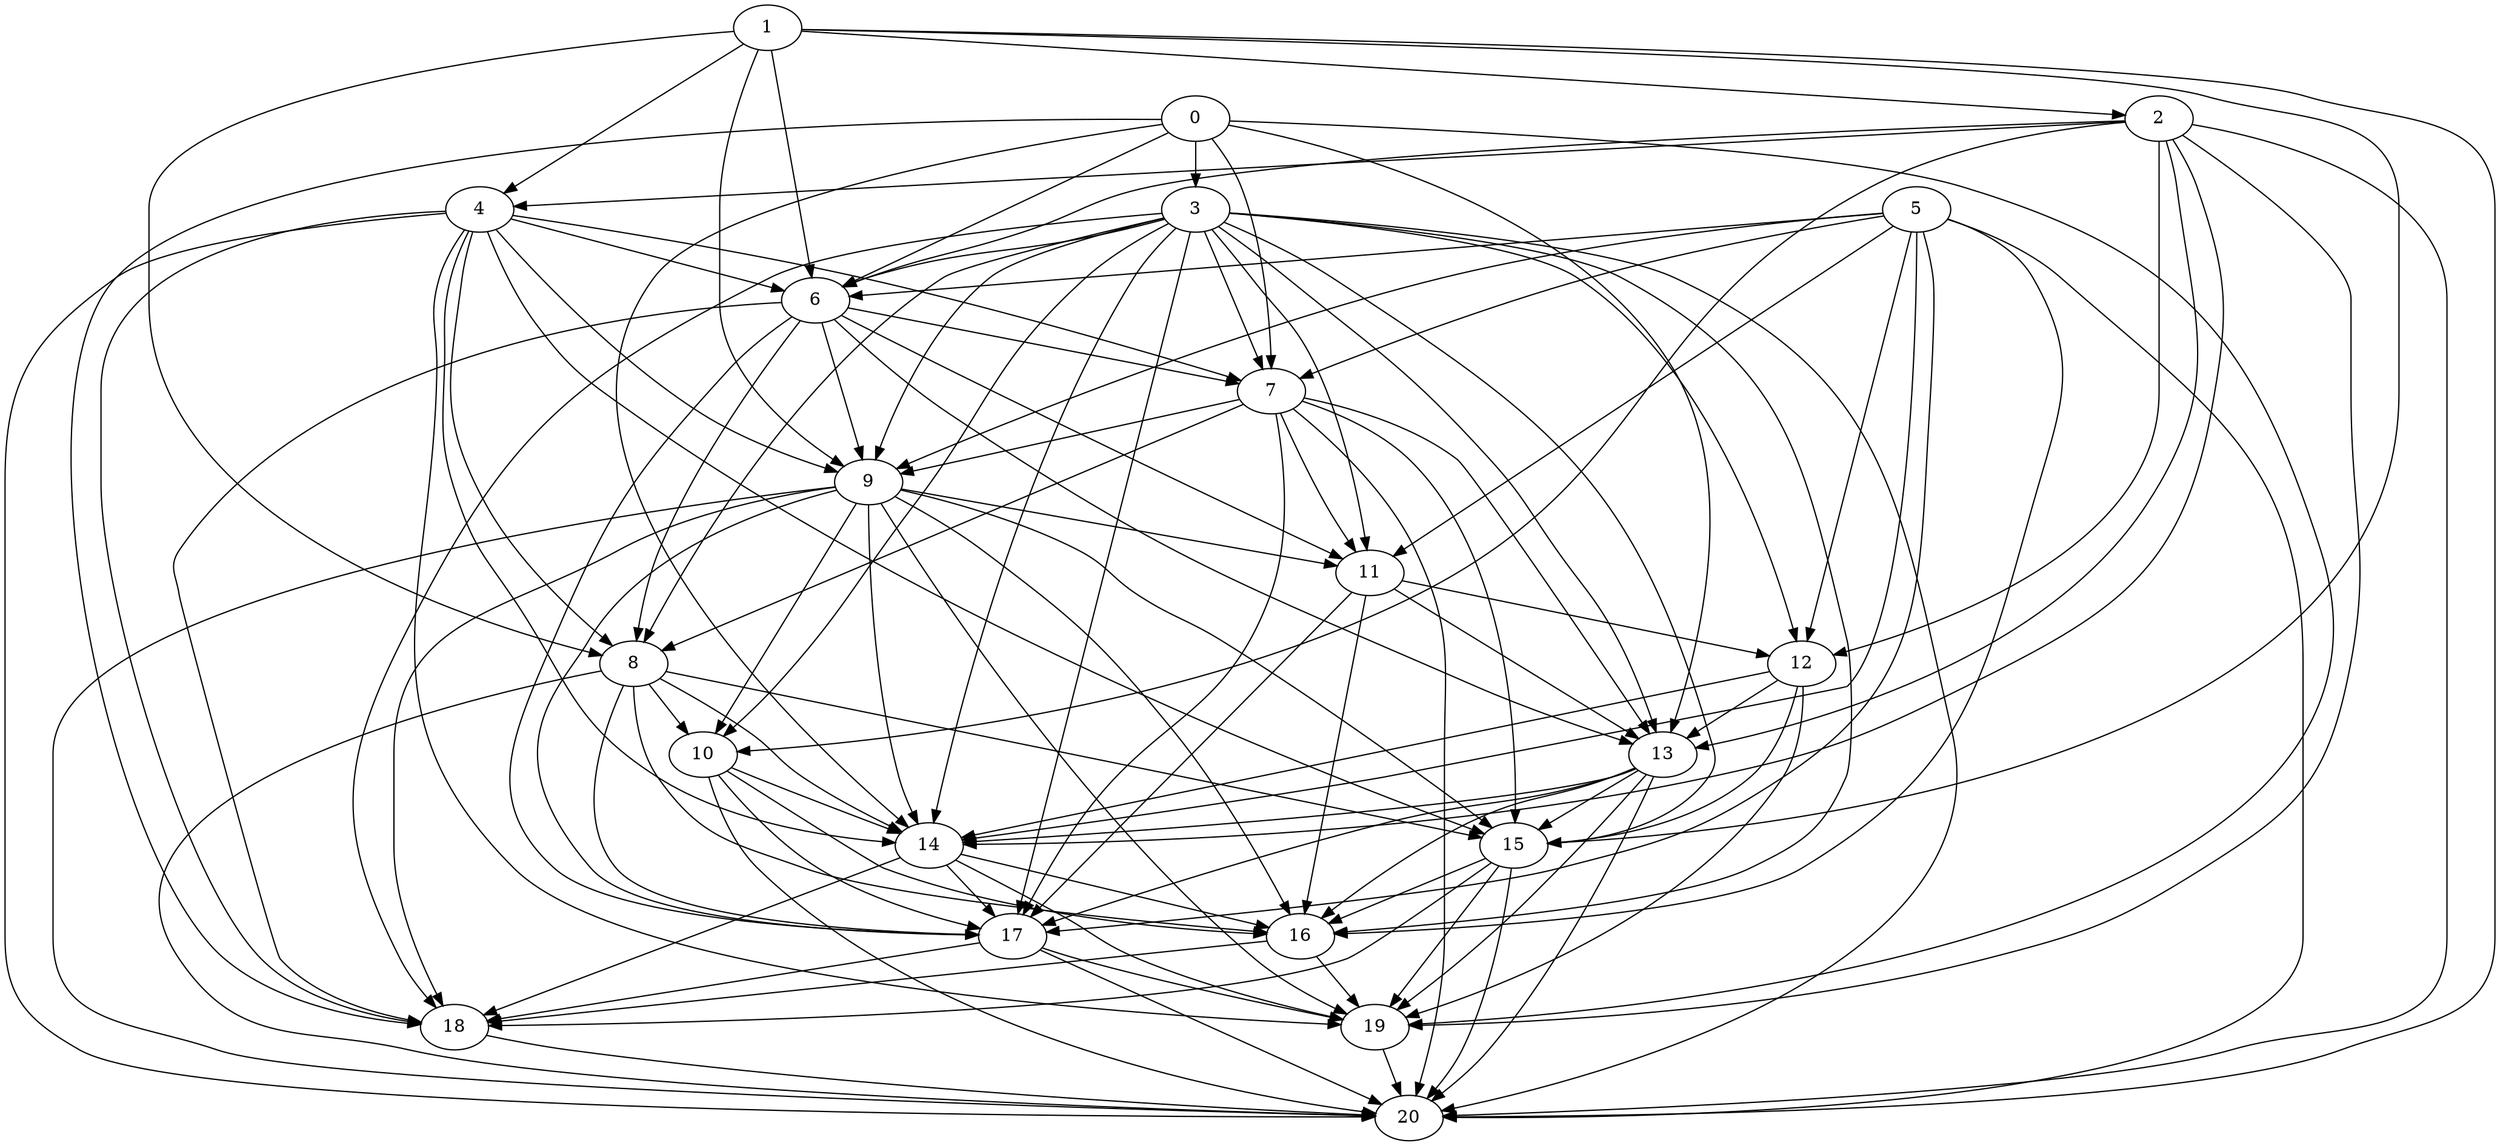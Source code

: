 digraph "Random_Nodes_21_Density_5.52_CCR_0.10_WeightType_Random" {
	graph ["Duplicate states"=0,
		GraphType=Random,
		"Max states in OPEN"=0,
		Modes="120000ms; topo-ordered tasks, ; Pruning: task equivalence, fixed order ready list, ; F-value: ; Optimisation: best schedule length (\
SL) optimisation on equal, ",
		NumberOfTasks=21,
		"Pruned using list schedule length"=32,
		"States removed from OPEN"=0,
		TargetSystem="Homogeneous-2",
		"Time to schedule (ms)"=115,
		"Total idle time"=1160,
		"Total schedule length"=4518,
		"Total sequential time"=7559,
		"Total states created"=91
	];
	1	["Finish time"=109,
		Processor=0,
		"Start time"=0,
		Weight=109];
	2	["Finish time"=544,
		Processor=0,
		"Start time"=109,
		Weight=435];
	1 -> 2	[Weight=9];
	4	["Finish time"=816,
		Processor=0,
		"Start time"=544,
		Weight=272];
	1 -> 4	[Weight=3];
	6	["Finish time"=1309,
		Processor=0,
		"Start time"=820,
		Weight=489];
	1 -> 6	[Weight=4];
	9	["Finish time"=1853,
		Processor=0,
		"Start time"=1690,
		Weight=163];
	1 -> 9	[Weight=9];
	8	["Finish time"=2189,
		Processor=1,
		"Start time"=1700,
		Weight=489];
	1 -> 8	[Weight=7];
	15	["Finish time"=3212,
		Processor=0,
		"Start time"=2723,
		Weight=489];
	1 -> 15	[Weight=6];
	20	["Finish time"=4518,
		Processor=0,
		"Start time"=4300,
		Weight=218];
	1 -> 20	[Weight=9];
	2 -> 4	[Weight=9];
	2 -> 6	[Weight=9];
	12	["Finish time"=2451,
		Processor=0,
		"Start time"=2179,
		Weight=272];
	2 -> 12	[Weight=7];
	10	["Finish time"=2515,
		Processor=1,
		"Start time"=2189,
		Weight=326];
	2 -> 10	[Weight=4];
	13	["Finish time"=2723,
		Processor=0,
		"Start time"=2451,
		Weight=272];
	2 -> 13	[Weight=4];
	14	["Finish time"=3165,
		Processor=1,
		"Start time"=2730,
		Weight=435];
	2 -> 14	[Weight=9];
	19	["Finish time"=4201,
		Processor=1,
		"Start time"=3766,
		Weight=435];
	2 -> 19	[Weight=9];
	2 -> 20	[Weight=9];
	0	["Finish time"=163,
		Processor=1,
		"Start time"=0,
		Weight=163];
	3	["Finish time"=544,
		Processor=1,
		"Start time"=163,
		Weight=381];
	0 -> 3	[Weight=5];
	0 -> 6	[Weight=3];
	7	["Finish time"=1690,
		Processor=0,
		"Start time"=1309,
		Weight=381];
	0 -> 7	[Weight=9];
	0 -> 13	[Weight=7];
	0 -> 14	[Weight=8];
	18	["Finish time"=4300,
		Processor=0,
		"Start time"=3756,
		Weight=544];
	0 -> 18	[Weight=4];
	0 -> 19	[Weight=7];
	3 -> 6	[Weight=7];
	3 -> 7	[Weight=8];
	3 -> 9	[Weight=8];
	11	["Finish time"=2179,
		Processor=0,
		"Start time"=1853,
		Weight=326];
	3 -> 11	[Weight=6];
	3 -> 8	[Weight=8];
	3 -> 12	[Weight=3];
	3 -> 10	[Weight=5];
	3 -> 13	[Weight=7];
	3 -> 15	[Weight=10];
	3 -> 14	[Weight=8];
	16	["Finish time"=3756,
		Processor=0,
		"Start time"=3212,
		Weight=544];
	3 -> 16	[Weight=2];
	17	["Finish time"=3709,
		Processor=1,
		"Start time"=3165,
		Weight=544];
	3 -> 17	[Weight=10];
	3 -> 18	[Weight=4];
	3 -> 20	[Weight=3];
	4 -> 6	[Weight=8];
	4 -> 7	[Weight=5];
	4 -> 9	[Weight=2];
	4 -> 8	[Weight=7];
	4 -> 15	[Weight=3];
	4 -> 14	[Weight=7];
	4 -> 18	[Weight=3];
	4 -> 19	[Weight=7];
	4 -> 20	[Weight=9];
	5	["Finish time"=816,
		Processor=1,
		"Start time"=544,
		Weight=272];
	5 -> 6	[Weight=4];
	5 -> 7	[Weight=3];
	5 -> 9	[Weight=6];
	5 -> 11	[Weight=4];
	5 -> 12	[Weight=5];
	5 -> 14	[Weight=9];
	5 -> 16	[Weight=4];
	5 -> 17	[Weight=8];
	5 -> 20	[Weight=4];
	6 -> 7	[Weight=8];
	6 -> 9	[Weight=9];
	6 -> 11	[Weight=9];
	6 -> 8	[Weight=2];
	6 -> 13	[Weight=2];
	6 -> 17	[Weight=6];
	6 -> 18	[Weight=6];
	7 -> 9	[Weight=9];
	7 -> 11	[Weight=9];
	7 -> 8	[Weight=10];
	7 -> 13	[Weight=9];
	7 -> 15	[Weight=8];
	7 -> 17	[Weight=4];
	7 -> 20	[Weight=3];
	9 -> 11	[Weight=6];
	9 -> 10	[Weight=6];
	9 -> 15	[Weight=7];
	9 -> 14	[Weight=4];
	9 -> 16	[Weight=9];
	9 -> 17	[Weight=6];
	9 -> 18	[Weight=3];
	9 -> 19	[Weight=6];
	9 -> 20	[Weight=10];
	11 -> 12	[Weight=4];
	11 -> 13	[Weight=10];
	11 -> 16	[Weight=2];
	11 -> 17	[Weight=5];
	8 -> 10	[Weight=9];
	8 -> 15	[Weight=9];
	8 -> 14	[Weight=10];
	8 -> 16	[Weight=6];
	8 -> 17	[Weight=6];
	8 -> 20	[Weight=9];
	12 -> 13	[Weight=9];
	12 -> 15	[Weight=6];
	12 -> 14	[Weight=4];
	12 -> 19	[Weight=9];
	10 -> 14	[Weight=4];
	10 -> 16	[Weight=10];
	10 -> 17	[Weight=10];
	10 -> 20	[Weight=5];
	13 -> 15	[Weight=5];
	13 -> 14	[Weight=7];
	13 -> 16	[Weight=3];
	13 -> 17	[Weight=5];
	13 -> 19	[Weight=8];
	13 -> 20	[Weight=10];
	15 -> 16	[Weight=2];
	15 -> 18	[Weight=10];
	15 -> 19	[Weight=8];
	15 -> 20	[Weight=3];
	14 -> 16	[Weight=3];
	14 -> 17	[Weight=5];
	14 -> 18	[Weight=10];
	14 -> 19	[Weight=6];
	16 -> 18	[Weight=10];
	16 -> 19	[Weight=10];
	17 -> 18	[Weight=10];
	17 -> 19	[Weight=4];
	17 -> 20	[Weight=9];
	18 -> 20	[Weight=3];
	19 -> 20	[Weight=10];
}

